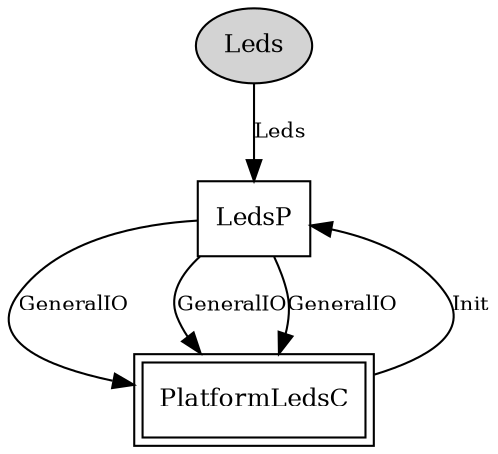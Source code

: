 digraph "tos.system.LedsC" {
  n0x7f87dface950 [shape=ellipse, style=filled, label="Leds", fontsize=12];
  "LedsP" [fontsize=12, shape=box, URL="../chtml/tos.system.LedsP.html"];
  "PlatformLedsC" [fontsize=12, shape=box,peripheries=2, URL="../chtml/tos.platforms.telosa.PlatformLedsC.html"];
  "LedsP" [fontsize=12, shape=box, URL="../chtml/tos.system.LedsP.html"];
  "LedsP" [fontsize=12, shape=box, URL="../chtml/tos.system.LedsP.html"];
  "PlatformLedsC" [fontsize=12, shape=box,peripheries=2, URL="../chtml/tos.platforms.telosa.PlatformLedsC.html"];
  "LedsP" [fontsize=12, shape=box, URL="../chtml/tos.system.LedsP.html"];
  "PlatformLedsC" [fontsize=12, shape=box,peripheries=2, URL="../chtml/tos.platforms.telosa.PlatformLedsC.html"];
  "LedsP" [fontsize=12, shape=box, URL="../chtml/tos.system.LedsP.html"];
  "PlatformLedsC" [fontsize=12, shape=box,peripheries=2, URL="../chtml/tos.platforms.telosa.PlatformLedsC.html"];
  "n0x7f87dface950" -> "LedsP" [label="Leds", URL="../ihtml/tos.interfaces.Leds.html", fontsize=10];
  "PlatformLedsC" -> "LedsP" [label="Init", URL="../ihtml/tos.interfaces.Init.html", fontsize=10];
  "LedsP" -> "PlatformLedsC" [label="GeneralIO", URL="../ihtml/tos.interfaces.GeneralIO.html", fontsize=10];
  "LedsP" -> "PlatformLedsC" [label="GeneralIO", URL="../ihtml/tos.interfaces.GeneralIO.html", fontsize=10];
  "LedsP" -> "PlatformLedsC" [label="GeneralIO", URL="../ihtml/tos.interfaces.GeneralIO.html", fontsize=10];
}
